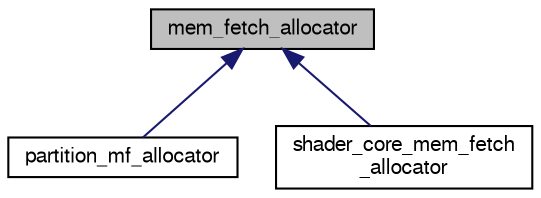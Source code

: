 digraph "mem_fetch_allocator"
{
  bgcolor="transparent";
  edge [fontname="FreeSans",fontsize="10",labelfontname="FreeSans",labelfontsize="10"];
  node [fontname="FreeSans",fontsize="10",shape=record];
  Node0 [label="mem_fetch_allocator",height=0.2,width=0.4,color="black", fillcolor="grey75", style="filled", fontcolor="black"];
  Node0 -> Node1 [dir="back",color="midnightblue",fontsize="10",style="solid",fontname="FreeSans"];
  Node1 [label="partition_mf_allocator",height=0.2,width=0.4,color="black",URL="$classpartition__mf__allocator.html"];
  Node0 -> Node2 [dir="back",color="midnightblue",fontsize="10",style="solid",fontname="FreeSans"];
  Node2 [label="shader_core_mem_fetch\l_allocator",height=0.2,width=0.4,color="black",URL="$classshader__core__mem__fetch__allocator.html"];
}
